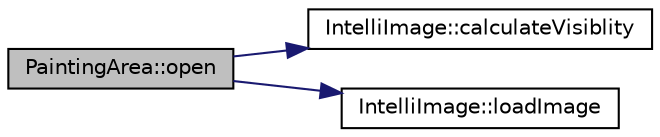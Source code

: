 digraph "PaintingArea::open"
{
 // LATEX_PDF_SIZE
  edge [fontname="Helvetica",fontsize="10",labelfontname="Helvetica",labelfontsize="10"];
  node [fontname="Helvetica",fontsize="10",shape=record];
  rankdir="LR";
  Node1 [label="PaintingArea::open",height=0.2,width=0.4,color="black", fillcolor="grey75", style="filled", fontcolor="black",tooltip="The open method is used for loading a picture into the current layer."];
  Node1 -> Node2 [color="midnightblue",fontsize="10",style="solid",fontname="Helvetica"];
  Node2 [label="IntelliImage::calculateVisiblity",height=0.2,width=0.4,color="black", fillcolor="white", style="filled",URL="$class_intelli_image.html#aebbced93f4744fad81b7f141b21f4ab2",tooltip="An abstract function that calculates the visiblity of the Image data if needed."];
  Node1 -> Node3 [color="midnightblue",fontsize="10",style="solid",fontname="Helvetica"];
  Node3 [label="IntelliImage::loadImage",height=0.2,width=0.4,color="black", fillcolor="white", style="filled",URL="$class_intelli_image.html#aec0e9c8184d89dee33fd9adefbd2f8aa",tooltip="A function that loads and sclaes an image to the fitting dimensions."];
}
